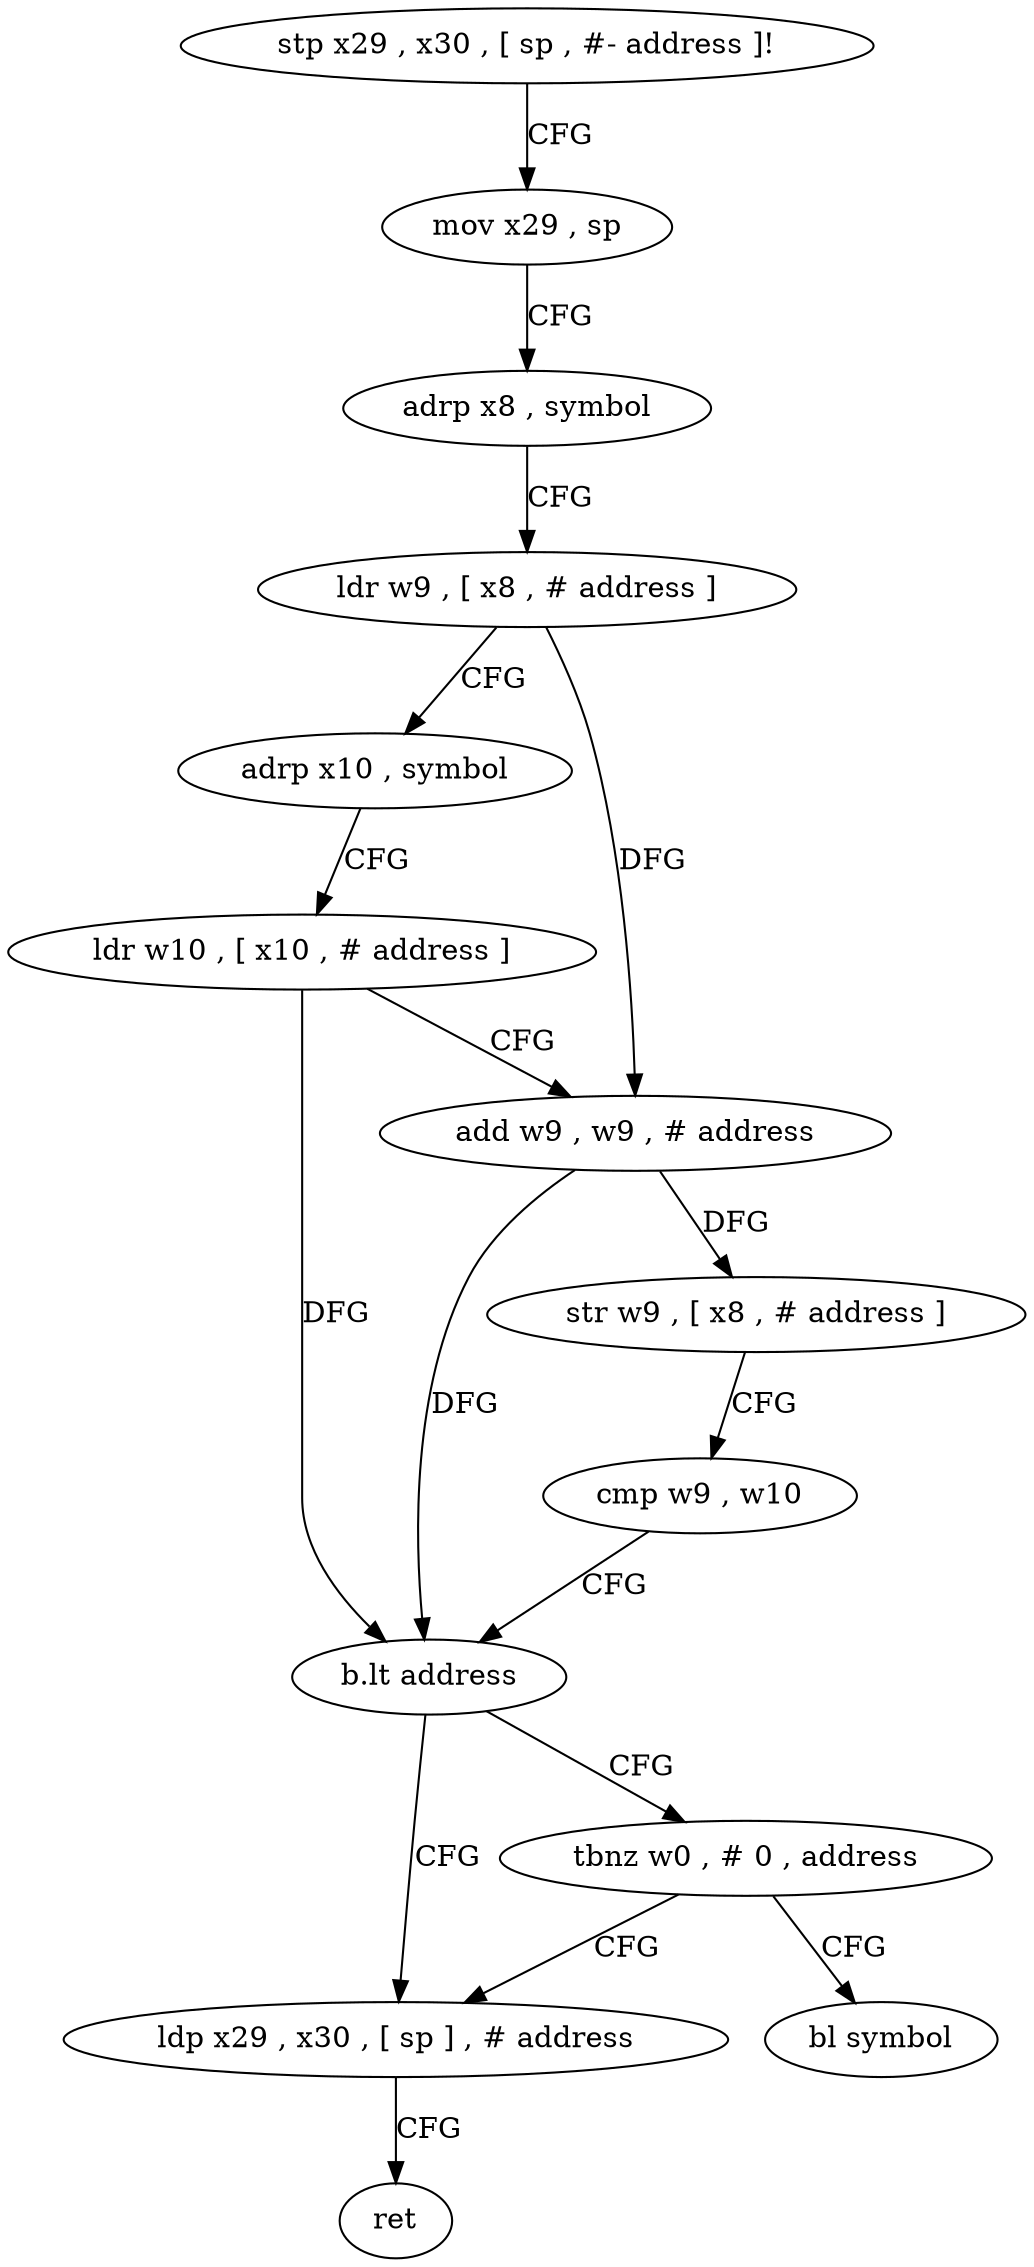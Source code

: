 digraph "func" {
"4201980" [label = "stp x29 , x30 , [ sp , #- address ]!" ]
"4201984" [label = "mov x29 , sp" ]
"4201988" [label = "adrp x8 , symbol" ]
"4201992" [label = "ldr w9 , [ x8 , # address ]" ]
"4201996" [label = "adrp x10 , symbol" ]
"4202000" [label = "ldr w10 , [ x10 , # address ]" ]
"4202004" [label = "add w9 , w9 , # address" ]
"4202008" [label = "str w9 , [ x8 , # address ]" ]
"4202012" [label = "cmp w9 , w10" ]
"4202016" [label = "b.lt address" ]
"4202024" [label = "ldp x29 , x30 , [ sp ] , # address" ]
"4202020" [label = "tbnz w0 , # 0 , address" ]
"4202028" [label = "ret" ]
"4202032" [label = "bl symbol" ]
"4201980" -> "4201984" [ label = "CFG" ]
"4201984" -> "4201988" [ label = "CFG" ]
"4201988" -> "4201992" [ label = "CFG" ]
"4201992" -> "4201996" [ label = "CFG" ]
"4201992" -> "4202004" [ label = "DFG" ]
"4201996" -> "4202000" [ label = "CFG" ]
"4202000" -> "4202004" [ label = "CFG" ]
"4202000" -> "4202016" [ label = "DFG" ]
"4202004" -> "4202008" [ label = "DFG" ]
"4202004" -> "4202016" [ label = "DFG" ]
"4202008" -> "4202012" [ label = "CFG" ]
"4202012" -> "4202016" [ label = "CFG" ]
"4202016" -> "4202024" [ label = "CFG" ]
"4202016" -> "4202020" [ label = "CFG" ]
"4202024" -> "4202028" [ label = "CFG" ]
"4202020" -> "4202032" [ label = "CFG" ]
"4202020" -> "4202024" [ label = "CFG" ]
}
